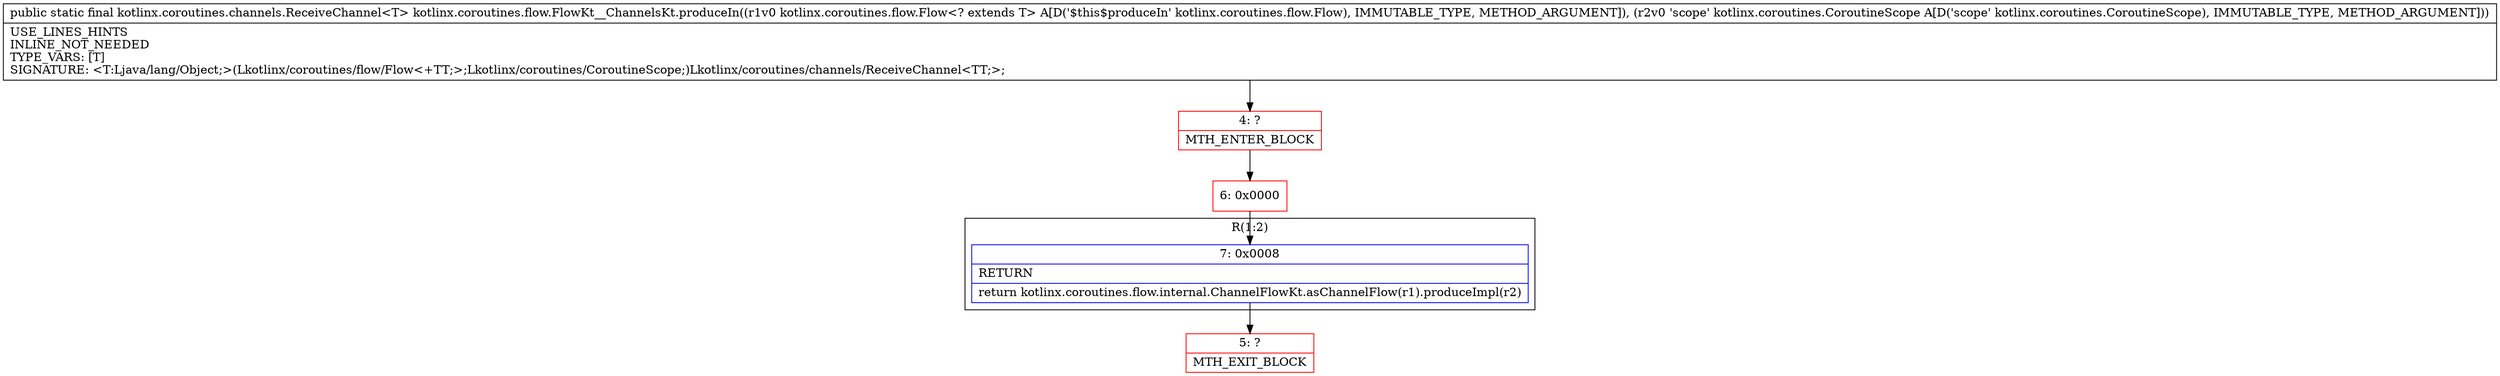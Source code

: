 digraph "CFG forkotlinx.coroutines.flow.FlowKt__ChannelsKt.produceIn(Lkotlinx\/coroutines\/flow\/Flow;Lkotlinx\/coroutines\/CoroutineScope;)Lkotlinx\/coroutines\/channels\/ReceiveChannel;" {
subgraph cluster_Region_343284634 {
label = "R(1:2)";
node [shape=record,color=blue];
Node_7 [shape=record,label="{7\:\ 0x0008|RETURN\l|return kotlinx.coroutines.flow.internal.ChannelFlowKt.asChannelFlow(r1).produceImpl(r2)\l}"];
}
Node_4 [shape=record,color=red,label="{4\:\ ?|MTH_ENTER_BLOCK\l}"];
Node_6 [shape=record,color=red,label="{6\:\ 0x0000}"];
Node_5 [shape=record,color=red,label="{5\:\ ?|MTH_EXIT_BLOCK\l}"];
MethodNode[shape=record,label="{public static final kotlinx.coroutines.channels.ReceiveChannel\<T\> kotlinx.coroutines.flow.FlowKt__ChannelsKt.produceIn((r1v0 kotlinx.coroutines.flow.Flow\<? extends T\> A[D('$this$produceIn' kotlinx.coroutines.flow.Flow), IMMUTABLE_TYPE, METHOD_ARGUMENT]), (r2v0 'scope' kotlinx.coroutines.CoroutineScope A[D('scope' kotlinx.coroutines.CoroutineScope), IMMUTABLE_TYPE, METHOD_ARGUMENT]))  | USE_LINES_HINTS\lINLINE_NOT_NEEDED\lTYPE_VARS: [T]\lSIGNATURE: \<T:Ljava\/lang\/Object;\>(Lkotlinx\/coroutines\/flow\/Flow\<+TT;\>;Lkotlinx\/coroutines\/CoroutineScope;)Lkotlinx\/coroutines\/channels\/ReceiveChannel\<TT;\>;\l}"];
MethodNode -> Node_4;Node_7 -> Node_5;
Node_4 -> Node_6;
Node_6 -> Node_7;
}

